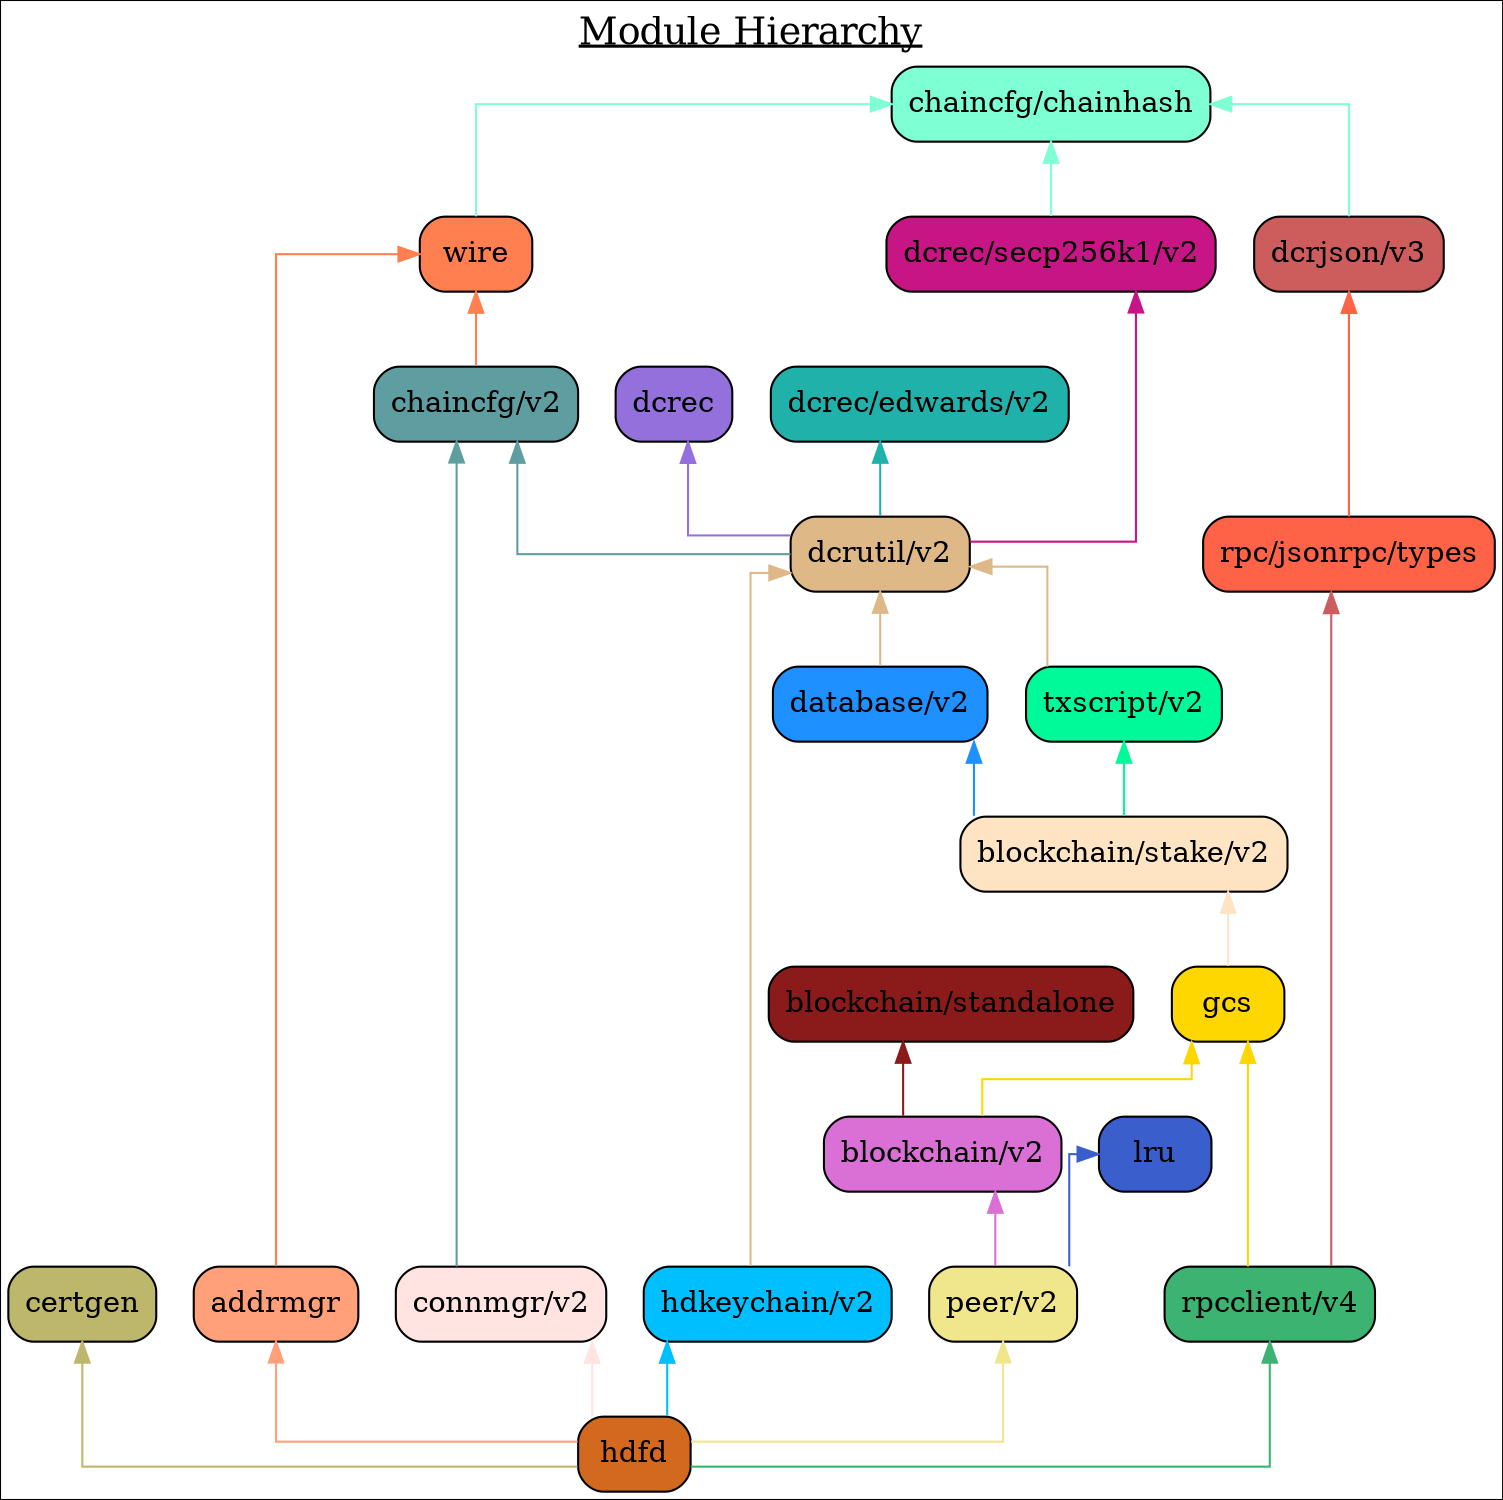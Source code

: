 digraph {
	graph [splines=ortho colorscheme=svg label=<<u>Module Hierarchy</u>> labelloc=t fontsize=18.0]
	node [shape=box style="filled, rounded"]

	certgen [label="certgen" fillcolor=darkkhaki]
	chainhash [label="chaincfg/chainhash" fillcolor=aquamarine]
	dcrjson [label="dcrjson/v3" fillcolor=indianred]
	types [label="rpc/jsonrpc/types" fillcolor=tomato]
	wire [label="wire" fillcolor=coral]
	addrmgr [label="addrmgr" fillcolor=lightsalmon]
	chaincfg [label="chaincfg/v2" fillcolor=cadetblue]
	connmgr [label="connmgr/v2" fillcolor=mistyrose]
	dcrec [label="dcrec" fillcolor=mediumpurple]
	edwards [label="dcrec/edwards/v2" fillcolor=lightseagreen]
	secp256k1 [label="dcrec/secp256k1/v2" fillcolor=mediumvioletred]
	dcrutil [label="dcrutil/v2" fillcolor=burlywood]
	database [label="database/v2" fillcolor=dodgerblue]
	hdkeychain [label="hdkeychain/v2" fillcolor=deepskyblue]
	txscript [label="txscript/v2" fillcolor=mediumspringgreen]
	stake [label="blockchain/stake/v2" fillcolor=bisque]
	standalone [label="blockchain/standalone" fillcolor=firebrick4]
	gcs [label="gcs" fillcolor=gold]
	blockchain [label="blockchain/v2" fillcolor=orchid]
	lru  [label="lru" fillcolor=royalblue3]
	peer [label="peer/v2" fillcolor=khaki]
	rpcclient [label="rpcclient/v4" fillcolor=mediumseagreen]
	hdfd [label="hdfd" fillcolor=chocolate]

	{rank=same connmgr addrmgr hdkeychain peer rpcclient}

	certgen
	chainhash -> dcrjson [dir=back color=aquamarine]
	chainhash -> wire [dir=back color=aquamarine]
	wire -> addrmgr [dir=back color=coral]
	wire -> chaincfg [dir=back color=coral]
	chaincfg -> connmgr [dir=back color=cadetblue]
	chainhash -> secp256k1 [dir=back color=aquamarine]
	chaincfg -> dcrutil [dir=back color=cadetblue]
	dcrec -> dcrutil [dir=back color=mediumpurple]
	edwards ->  dcrutil [dir=back color=lightseagreen]
	secp256k1 ->  dcrutil [dir=back color=mediumvioletred]
	dcrutil -> database [dir=back color=burlywood]
	dcrutil -> hdkeychain [dir=back color=burlywood]
	dcrutil -> txscript [dir=back color=burlywood]
	database ->  stake [dir=back color=dodgerblue]
	txscript -> stake [dir=back color=mediumspringgreen]
	stake -> gcs [dir=back color=bisque]
	standalone -> blockchain [dir=back color=firebrick4]
	gcs -> blockchain [dir=back color=gold]
	gcs -> rpcclient [dir=back color=gold]

	lru -> peer [dir=back color=royalblue3]
	blockchain -> peer [dir=back color=orchid]
	dcrjson -> types [dir=back color=tomato]
	types -> rpcclient [dir=back color=indianred]

	certgen -> hdfd [dir=back color=darkkhaki]
	addrmgr -> hdfd [dir=back color=lightsalmon]
	hdkeychain -> hdfd [dir=back color=deepskyblue]
	connmgr -> hdfd [dir=back color=mistyrose]
	rpcclient -> hdfd [dir=back color=mediumseagreen]
	peer -> hdfd [dir=back color=khaki]
}
